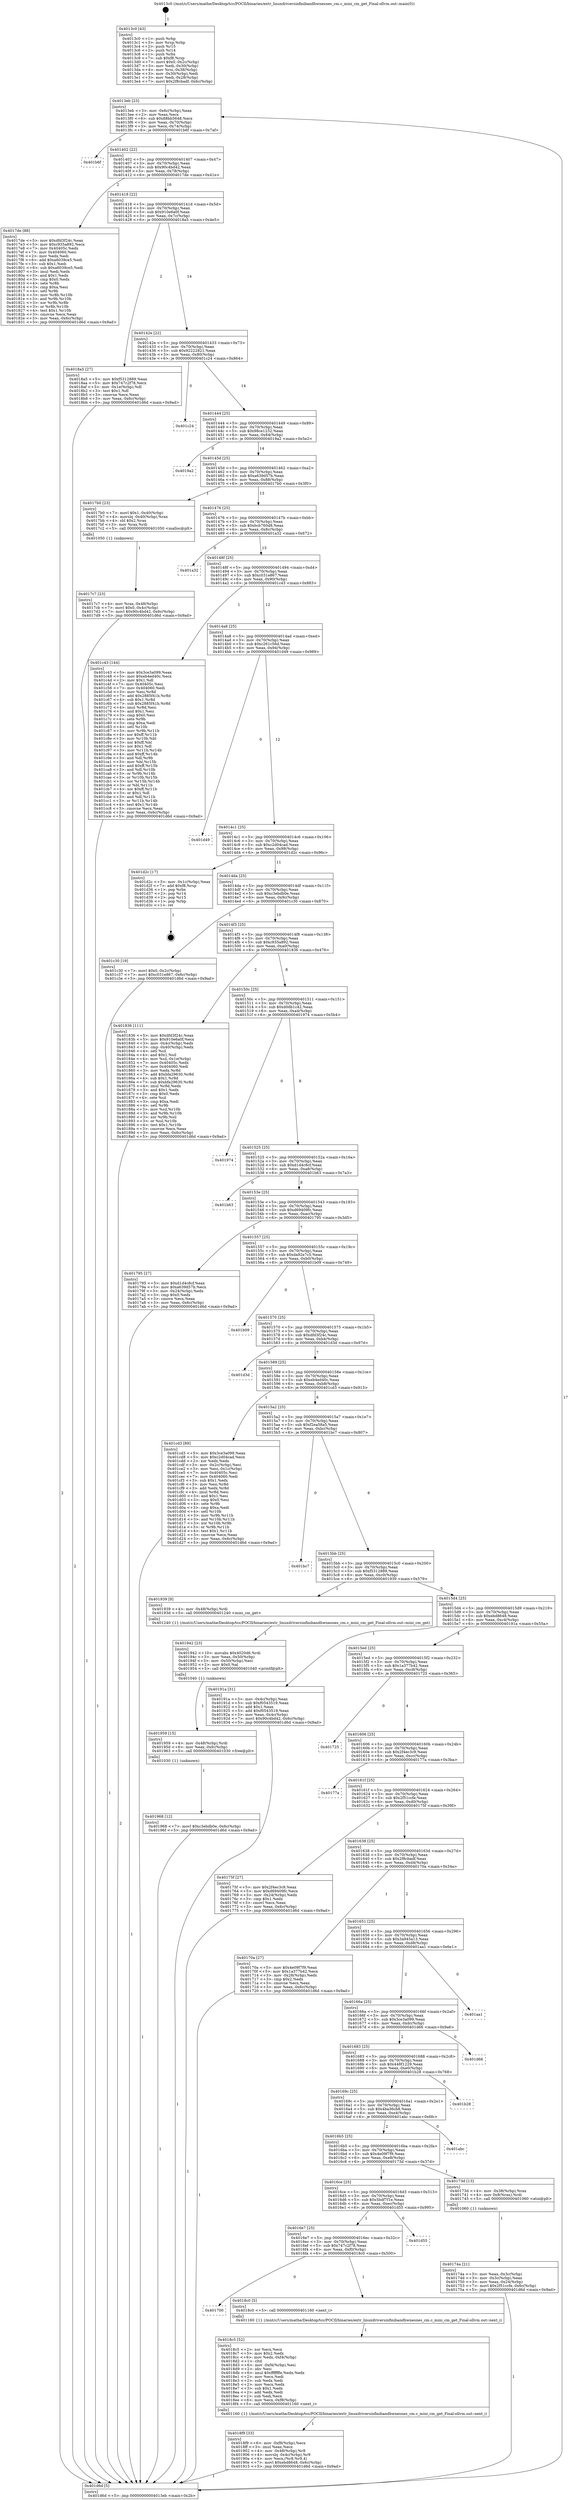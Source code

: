 digraph "0x4013c0" {
  label = "0x4013c0 (/mnt/c/Users/mathe/Desktop/tcc/POCII/binaries/extr_linuxdriversinfinibandhwnesnes_cm.c_mini_cm_get_Final-ollvm.out::main(0))"
  labelloc = "t"
  node[shape=record]

  Entry [label="",width=0.3,height=0.3,shape=circle,fillcolor=black,style=filled]
  "0x4013eb" [label="{
     0x4013eb [23]\l
     | [instrs]\l
     &nbsp;&nbsp;0x4013eb \<+3\>: mov -0x6c(%rbp),%eax\l
     &nbsp;&nbsp;0x4013ee \<+2\>: mov %eax,%ecx\l
     &nbsp;&nbsp;0x4013f0 \<+6\>: sub $0x88bb5648,%ecx\l
     &nbsp;&nbsp;0x4013f6 \<+3\>: mov %eax,-0x70(%rbp)\l
     &nbsp;&nbsp;0x4013f9 \<+3\>: mov %ecx,-0x74(%rbp)\l
     &nbsp;&nbsp;0x4013fc \<+6\>: je 0000000000401b6f \<main+0x7af\>\l
  }"]
  "0x401b6f" [label="{
     0x401b6f\l
  }", style=dashed]
  "0x401402" [label="{
     0x401402 [22]\l
     | [instrs]\l
     &nbsp;&nbsp;0x401402 \<+5\>: jmp 0000000000401407 \<main+0x47\>\l
     &nbsp;&nbsp;0x401407 \<+3\>: mov -0x70(%rbp),%eax\l
     &nbsp;&nbsp;0x40140a \<+5\>: sub $0x90c4bd42,%eax\l
     &nbsp;&nbsp;0x40140f \<+3\>: mov %eax,-0x78(%rbp)\l
     &nbsp;&nbsp;0x401412 \<+6\>: je 00000000004017de \<main+0x41e\>\l
  }"]
  Exit [label="",width=0.3,height=0.3,shape=circle,fillcolor=black,style=filled,peripheries=2]
  "0x4017de" [label="{
     0x4017de [88]\l
     | [instrs]\l
     &nbsp;&nbsp;0x4017de \<+5\>: mov $0xdfd3f24c,%eax\l
     &nbsp;&nbsp;0x4017e3 \<+5\>: mov $0xc935a892,%ecx\l
     &nbsp;&nbsp;0x4017e8 \<+7\>: mov 0x40405c,%edx\l
     &nbsp;&nbsp;0x4017ef \<+7\>: mov 0x404060,%esi\l
     &nbsp;&nbsp;0x4017f6 \<+2\>: mov %edx,%edi\l
     &nbsp;&nbsp;0x4017f8 \<+6\>: add $0xa6039ce5,%edi\l
     &nbsp;&nbsp;0x4017fe \<+3\>: sub $0x1,%edi\l
     &nbsp;&nbsp;0x401801 \<+6\>: sub $0xa6039ce5,%edi\l
     &nbsp;&nbsp;0x401807 \<+3\>: imul %edi,%edx\l
     &nbsp;&nbsp;0x40180a \<+3\>: and $0x1,%edx\l
     &nbsp;&nbsp;0x40180d \<+3\>: cmp $0x0,%edx\l
     &nbsp;&nbsp;0x401810 \<+4\>: sete %r8b\l
     &nbsp;&nbsp;0x401814 \<+3\>: cmp $0xa,%esi\l
     &nbsp;&nbsp;0x401817 \<+4\>: setl %r9b\l
     &nbsp;&nbsp;0x40181b \<+3\>: mov %r8b,%r10b\l
     &nbsp;&nbsp;0x40181e \<+3\>: and %r9b,%r10b\l
     &nbsp;&nbsp;0x401821 \<+3\>: xor %r9b,%r8b\l
     &nbsp;&nbsp;0x401824 \<+3\>: or %r8b,%r10b\l
     &nbsp;&nbsp;0x401827 \<+4\>: test $0x1,%r10b\l
     &nbsp;&nbsp;0x40182b \<+3\>: cmovne %ecx,%eax\l
     &nbsp;&nbsp;0x40182e \<+3\>: mov %eax,-0x6c(%rbp)\l
     &nbsp;&nbsp;0x401831 \<+5\>: jmp 0000000000401d6d \<main+0x9ad\>\l
  }"]
  "0x401418" [label="{
     0x401418 [22]\l
     | [instrs]\l
     &nbsp;&nbsp;0x401418 \<+5\>: jmp 000000000040141d \<main+0x5d\>\l
     &nbsp;&nbsp;0x40141d \<+3\>: mov -0x70(%rbp),%eax\l
     &nbsp;&nbsp;0x401420 \<+5\>: sub $0x910e6a0f,%eax\l
     &nbsp;&nbsp;0x401425 \<+3\>: mov %eax,-0x7c(%rbp)\l
     &nbsp;&nbsp;0x401428 \<+6\>: je 00000000004018a5 \<main+0x4e5\>\l
  }"]
  "0x401968" [label="{
     0x401968 [12]\l
     | [instrs]\l
     &nbsp;&nbsp;0x401968 \<+7\>: movl $0xc3ebdb0e,-0x6c(%rbp)\l
     &nbsp;&nbsp;0x40196f \<+5\>: jmp 0000000000401d6d \<main+0x9ad\>\l
  }"]
  "0x4018a5" [label="{
     0x4018a5 [27]\l
     | [instrs]\l
     &nbsp;&nbsp;0x4018a5 \<+5\>: mov $0xf5312889,%eax\l
     &nbsp;&nbsp;0x4018aa \<+5\>: mov $0x747c2f78,%ecx\l
     &nbsp;&nbsp;0x4018af \<+3\>: mov -0x1e(%rbp),%dl\l
     &nbsp;&nbsp;0x4018b2 \<+3\>: test $0x1,%dl\l
     &nbsp;&nbsp;0x4018b5 \<+3\>: cmovne %ecx,%eax\l
     &nbsp;&nbsp;0x4018b8 \<+3\>: mov %eax,-0x6c(%rbp)\l
     &nbsp;&nbsp;0x4018bb \<+5\>: jmp 0000000000401d6d \<main+0x9ad\>\l
  }"]
  "0x40142e" [label="{
     0x40142e [22]\l
     | [instrs]\l
     &nbsp;&nbsp;0x40142e \<+5\>: jmp 0000000000401433 \<main+0x73\>\l
     &nbsp;&nbsp;0x401433 \<+3\>: mov -0x70(%rbp),%eax\l
     &nbsp;&nbsp;0x401436 \<+5\>: sub $0x92222821,%eax\l
     &nbsp;&nbsp;0x40143b \<+3\>: mov %eax,-0x80(%rbp)\l
     &nbsp;&nbsp;0x40143e \<+6\>: je 0000000000401c24 \<main+0x864\>\l
  }"]
  "0x401959" [label="{
     0x401959 [15]\l
     | [instrs]\l
     &nbsp;&nbsp;0x401959 \<+4\>: mov -0x48(%rbp),%rdi\l
     &nbsp;&nbsp;0x40195d \<+6\>: mov %eax,-0xfc(%rbp)\l
     &nbsp;&nbsp;0x401963 \<+5\>: call 0000000000401030 \<free@plt\>\l
     | [calls]\l
     &nbsp;&nbsp;0x401030 \{1\} (unknown)\l
  }"]
  "0x401c24" [label="{
     0x401c24\l
  }", style=dashed]
  "0x401444" [label="{
     0x401444 [25]\l
     | [instrs]\l
     &nbsp;&nbsp;0x401444 \<+5\>: jmp 0000000000401449 \<main+0x89\>\l
     &nbsp;&nbsp;0x401449 \<+3\>: mov -0x70(%rbp),%eax\l
     &nbsp;&nbsp;0x40144c \<+5\>: sub $0x98ce1232,%eax\l
     &nbsp;&nbsp;0x401451 \<+6\>: mov %eax,-0x84(%rbp)\l
     &nbsp;&nbsp;0x401457 \<+6\>: je 00000000004019a2 \<main+0x5e2\>\l
  }"]
  "0x401942" [label="{
     0x401942 [23]\l
     | [instrs]\l
     &nbsp;&nbsp;0x401942 \<+10\>: movabs $0x4020d6,%rdi\l
     &nbsp;&nbsp;0x40194c \<+3\>: mov %eax,-0x50(%rbp)\l
     &nbsp;&nbsp;0x40194f \<+3\>: mov -0x50(%rbp),%esi\l
     &nbsp;&nbsp;0x401952 \<+2\>: mov $0x0,%al\l
     &nbsp;&nbsp;0x401954 \<+5\>: call 0000000000401040 \<printf@plt\>\l
     | [calls]\l
     &nbsp;&nbsp;0x401040 \{1\} (unknown)\l
  }"]
  "0x4019a2" [label="{
     0x4019a2\l
  }", style=dashed]
  "0x40145d" [label="{
     0x40145d [25]\l
     | [instrs]\l
     &nbsp;&nbsp;0x40145d \<+5\>: jmp 0000000000401462 \<main+0xa2\>\l
     &nbsp;&nbsp;0x401462 \<+3\>: mov -0x70(%rbp),%eax\l
     &nbsp;&nbsp;0x401465 \<+5\>: sub $0xa639d57b,%eax\l
     &nbsp;&nbsp;0x40146a \<+6\>: mov %eax,-0x88(%rbp)\l
     &nbsp;&nbsp;0x401470 \<+6\>: je 00000000004017b0 \<main+0x3f0\>\l
  }"]
  "0x4018f9" [label="{
     0x4018f9 [33]\l
     | [instrs]\l
     &nbsp;&nbsp;0x4018f9 \<+6\>: mov -0xf8(%rbp),%ecx\l
     &nbsp;&nbsp;0x4018ff \<+3\>: imul %eax,%ecx\l
     &nbsp;&nbsp;0x401902 \<+4\>: mov -0x48(%rbp),%r8\l
     &nbsp;&nbsp;0x401906 \<+4\>: movslq -0x4c(%rbp),%r9\l
     &nbsp;&nbsp;0x40190a \<+4\>: mov %ecx,(%r8,%r9,4)\l
     &nbsp;&nbsp;0x40190e \<+7\>: movl $0xebd8648,-0x6c(%rbp)\l
     &nbsp;&nbsp;0x401915 \<+5\>: jmp 0000000000401d6d \<main+0x9ad\>\l
  }"]
  "0x4017b0" [label="{
     0x4017b0 [23]\l
     | [instrs]\l
     &nbsp;&nbsp;0x4017b0 \<+7\>: movl $0x1,-0x40(%rbp)\l
     &nbsp;&nbsp;0x4017b7 \<+4\>: movslq -0x40(%rbp),%rax\l
     &nbsp;&nbsp;0x4017bb \<+4\>: shl $0x2,%rax\l
     &nbsp;&nbsp;0x4017bf \<+3\>: mov %rax,%rdi\l
     &nbsp;&nbsp;0x4017c2 \<+5\>: call 0000000000401050 \<malloc@plt\>\l
     | [calls]\l
     &nbsp;&nbsp;0x401050 \{1\} (unknown)\l
  }"]
  "0x401476" [label="{
     0x401476 [25]\l
     | [instrs]\l
     &nbsp;&nbsp;0x401476 \<+5\>: jmp 000000000040147b \<main+0xbb\>\l
     &nbsp;&nbsp;0x40147b \<+3\>: mov -0x70(%rbp),%eax\l
     &nbsp;&nbsp;0x40147e \<+5\>: sub $0xbcb760d8,%eax\l
     &nbsp;&nbsp;0x401483 \<+6\>: mov %eax,-0x8c(%rbp)\l
     &nbsp;&nbsp;0x401489 \<+6\>: je 0000000000401a32 \<main+0x672\>\l
  }"]
  "0x4018c5" [label="{
     0x4018c5 [52]\l
     | [instrs]\l
     &nbsp;&nbsp;0x4018c5 \<+2\>: xor %ecx,%ecx\l
     &nbsp;&nbsp;0x4018c7 \<+5\>: mov $0x2,%edx\l
     &nbsp;&nbsp;0x4018cc \<+6\>: mov %edx,-0xf4(%rbp)\l
     &nbsp;&nbsp;0x4018d2 \<+1\>: cltd\l
     &nbsp;&nbsp;0x4018d3 \<+6\>: mov -0xf4(%rbp),%esi\l
     &nbsp;&nbsp;0x4018d9 \<+2\>: idiv %esi\l
     &nbsp;&nbsp;0x4018db \<+6\>: imul $0xfffffffe,%edx,%edx\l
     &nbsp;&nbsp;0x4018e1 \<+2\>: mov %ecx,%edi\l
     &nbsp;&nbsp;0x4018e3 \<+2\>: sub %edx,%edi\l
     &nbsp;&nbsp;0x4018e5 \<+2\>: mov %ecx,%edx\l
     &nbsp;&nbsp;0x4018e7 \<+3\>: sub $0x1,%edx\l
     &nbsp;&nbsp;0x4018ea \<+2\>: add %edx,%edi\l
     &nbsp;&nbsp;0x4018ec \<+2\>: sub %edi,%ecx\l
     &nbsp;&nbsp;0x4018ee \<+6\>: mov %ecx,-0xf8(%rbp)\l
     &nbsp;&nbsp;0x4018f4 \<+5\>: call 0000000000401160 \<next_i\>\l
     | [calls]\l
     &nbsp;&nbsp;0x401160 \{1\} (/mnt/c/Users/mathe/Desktop/tcc/POCII/binaries/extr_linuxdriversinfinibandhwnesnes_cm.c_mini_cm_get_Final-ollvm.out::next_i)\l
  }"]
  "0x401a32" [label="{
     0x401a32\l
  }", style=dashed]
  "0x40148f" [label="{
     0x40148f [25]\l
     | [instrs]\l
     &nbsp;&nbsp;0x40148f \<+5\>: jmp 0000000000401494 \<main+0xd4\>\l
     &nbsp;&nbsp;0x401494 \<+3\>: mov -0x70(%rbp),%eax\l
     &nbsp;&nbsp;0x401497 \<+5\>: sub $0xc031e867,%eax\l
     &nbsp;&nbsp;0x40149c \<+6\>: mov %eax,-0x90(%rbp)\l
     &nbsp;&nbsp;0x4014a2 \<+6\>: je 0000000000401c43 \<main+0x883\>\l
  }"]
  "0x401700" [label="{
     0x401700\l
  }", style=dashed]
  "0x401c43" [label="{
     0x401c43 [144]\l
     | [instrs]\l
     &nbsp;&nbsp;0x401c43 \<+5\>: mov $0x3ce3a099,%eax\l
     &nbsp;&nbsp;0x401c48 \<+5\>: mov $0xeb4ed40c,%ecx\l
     &nbsp;&nbsp;0x401c4d \<+2\>: mov $0x1,%dl\l
     &nbsp;&nbsp;0x401c4f \<+7\>: mov 0x40405c,%esi\l
     &nbsp;&nbsp;0x401c56 \<+7\>: mov 0x404060,%edi\l
     &nbsp;&nbsp;0x401c5d \<+3\>: mov %esi,%r8d\l
     &nbsp;&nbsp;0x401c60 \<+7\>: add $0x2885f41b,%r8d\l
     &nbsp;&nbsp;0x401c67 \<+4\>: sub $0x1,%r8d\l
     &nbsp;&nbsp;0x401c6b \<+7\>: sub $0x2885f41b,%r8d\l
     &nbsp;&nbsp;0x401c72 \<+4\>: imul %r8d,%esi\l
     &nbsp;&nbsp;0x401c76 \<+3\>: and $0x1,%esi\l
     &nbsp;&nbsp;0x401c79 \<+3\>: cmp $0x0,%esi\l
     &nbsp;&nbsp;0x401c7c \<+4\>: sete %r9b\l
     &nbsp;&nbsp;0x401c80 \<+3\>: cmp $0xa,%edi\l
     &nbsp;&nbsp;0x401c83 \<+4\>: setl %r10b\l
     &nbsp;&nbsp;0x401c87 \<+3\>: mov %r9b,%r11b\l
     &nbsp;&nbsp;0x401c8a \<+4\>: xor $0xff,%r11b\l
     &nbsp;&nbsp;0x401c8e \<+3\>: mov %r10b,%bl\l
     &nbsp;&nbsp;0x401c91 \<+3\>: xor $0xff,%bl\l
     &nbsp;&nbsp;0x401c94 \<+3\>: xor $0x1,%dl\l
     &nbsp;&nbsp;0x401c97 \<+3\>: mov %r11b,%r14b\l
     &nbsp;&nbsp;0x401c9a \<+4\>: and $0xff,%r14b\l
     &nbsp;&nbsp;0x401c9e \<+3\>: and %dl,%r9b\l
     &nbsp;&nbsp;0x401ca1 \<+3\>: mov %bl,%r15b\l
     &nbsp;&nbsp;0x401ca4 \<+4\>: and $0xff,%r15b\l
     &nbsp;&nbsp;0x401ca8 \<+3\>: and %dl,%r10b\l
     &nbsp;&nbsp;0x401cab \<+3\>: or %r9b,%r14b\l
     &nbsp;&nbsp;0x401cae \<+3\>: or %r10b,%r15b\l
     &nbsp;&nbsp;0x401cb1 \<+3\>: xor %r15b,%r14b\l
     &nbsp;&nbsp;0x401cb4 \<+3\>: or %bl,%r11b\l
     &nbsp;&nbsp;0x401cb7 \<+4\>: xor $0xff,%r11b\l
     &nbsp;&nbsp;0x401cbb \<+3\>: or $0x1,%dl\l
     &nbsp;&nbsp;0x401cbe \<+3\>: and %dl,%r11b\l
     &nbsp;&nbsp;0x401cc1 \<+3\>: or %r11b,%r14b\l
     &nbsp;&nbsp;0x401cc4 \<+4\>: test $0x1,%r14b\l
     &nbsp;&nbsp;0x401cc8 \<+3\>: cmovne %ecx,%eax\l
     &nbsp;&nbsp;0x401ccb \<+3\>: mov %eax,-0x6c(%rbp)\l
     &nbsp;&nbsp;0x401cce \<+5\>: jmp 0000000000401d6d \<main+0x9ad\>\l
  }"]
  "0x4014a8" [label="{
     0x4014a8 [25]\l
     | [instrs]\l
     &nbsp;&nbsp;0x4014a8 \<+5\>: jmp 00000000004014ad \<main+0xed\>\l
     &nbsp;&nbsp;0x4014ad \<+3\>: mov -0x70(%rbp),%eax\l
     &nbsp;&nbsp;0x4014b0 \<+5\>: sub $0xc261c56d,%eax\l
     &nbsp;&nbsp;0x4014b5 \<+6\>: mov %eax,-0x94(%rbp)\l
     &nbsp;&nbsp;0x4014bb \<+6\>: je 0000000000401d49 \<main+0x989\>\l
  }"]
  "0x4018c0" [label="{
     0x4018c0 [5]\l
     | [instrs]\l
     &nbsp;&nbsp;0x4018c0 \<+5\>: call 0000000000401160 \<next_i\>\l
     | [calls]\l
     &nbsp;&nbsp;0x401160 \{1\} (/mnt/c/Users/mathe/Desktop/tcc/POCII/binaries/extr_linuxdriversinfinibandhwnesnes_cm.c_mini_cm_get_Final-ollvm.out::next_i)\l
  }"]
  "0x401d49" [label="{
     0x401d49\l
  }", style=dashed]
  "0x4014c1" [label="{
     0x4014c1 [25]\l
     | [instrs]\l
     &nbsp;&nbsp;0x4014c1 \<+5\>: jmp 00000000004014c6 \<main+0x106\>\l
     &nbsp;&nbsp;0x4014c6 \<+3\>: mov -0x70(%rbp),%eax\l
     &nbsp;&nbsp;0x4014c9 \<+5\>: sub $0xc2d04cad,%eax\l
     &nbsp;&nbsp;0x4014ce \<+6\>: mov %eax,-0x98(%rbp)\l
     &nbsp;&nbsp;0x4014d4 \<+6\>: je 0000000000401d2c \<main+0x96c\>\l
  }"]
  "0x4016e7" [label="{
     0x4016e7 [25]\l
     | [instrs]\l
     &nbsp;&nbsp;0x4016e7 \<+5\>: jmp 00000000004016ec \<main+0x32c\>\l
     &nbsp;&nbsp;0x4016ec \<+3\>: mov -0x70(%rbp),%eax\l
     &nbsp;&nbsp;0x4016ef \<+5\>: sub $0x747c2f78,%eax\l
     &nbsp;&nbsp;0x4016f4 \<+6\>: mov %eax,-0xf0(%rbp)\l
     &nbsp;&nbsp;0x4016fa \<+6\>: je 00000000004018c0 \<main+0x500\>\l
  }"]
  "0x401d2c" [label="{
     0x401d2c [17]\l
     | [instrs]\l
     &nbsp;&nbsp;0x401d2c \<+3\>: mov -0x1c(%rbp),%eax\l
     &nbsp;&nbsp;0x401d2f \<+7\>: add $0xf8,%rsp\l
     &nbsp;&nbsp;0x401d36 \<+1\>: pop %rbx\l
     &nbsp;&nbsp;0x401d37 \<+2\>: pop %r14\l
     &nbsp;&nbsp;0x401d39 \<+2\>: pop %r15\l
     &nbsp;&nbsp;0x401d3b \<+1\>: pop %rbp\l
     &nbsp;&nbsp;0x401d3c \<+1\>: ret\l
  }"]
  "0x4014da" [label="{
     0x4014da [25]\l
     | [instrs]\l
     &nbsp;&nbsp;0x4014da \<+5\>: jmp 00000000004014df \<main+0x11f\>\l
     &nbsp;&nbsp;0x4014df \<+3\>: mov -0x70(%rbp),%eax\l
     &nbsp;&nbsp;0x4014e2 \<+5\>: sub $0xc3ebdb0e,%eax\l
     &nbsp;&nbsp;0x4014e7 \<+6\>: mov %eax,-0x9c(%rbp)\l
     &nbsp;&nbsp;0x4014ed \<+6\>: je 0000000000401c30 \<main+0x870\>\l
  }"]
  "0x401d55" [label="{
     0x401d55\l
  }", style=dashed]
  "0x401c30" [label="{
     0x401c30 [19]\l
     | [instrs]\l
     &nbsp;&nbsp;0x401c30 \<+7\>: movl $0x0,-0x2c(%rbp)\l
     &nbsp;&nbsp;0x401c37 \<+7\>: movl $0xc031e867,-0x6c(%rbp)\l
     &nbsp;&nbsp;0x401c3e \<+5\>: jmp 0000000000401d6d \<main+0x9ad\>\l
  }"]
  "0x4014f3" [label="{
     0x4014f3 [25]\l
     | [instrs]\l
     &nbsp;&nbsp;0x4014f3 \<+5\>: jmp 00000000004014f8 \<main+0x138\>\l
     &nbsp;&nbsp;0x4014f8 \<+3\>: mov -0x70(%rbp),%eax\l
     &nbsp;&nbsp;0x4014fb \<+5\>: sub $0xc935a892,%eax\l
     &nbsp;&nbsp;0x401500 \<+6\>: mov %eax,-0xa0(%rbp)\l
     &nbsp;&nbsp;0x401506 \<+6\>: je 0000000000401836 \<main+0x476\>\l
  }"]
  "0x4017c7" [label="{
     0x4017c7 [23]\l
     | [instrs]\l
     &nbsp;&nbsp;0x4017c7 \<+4\>: mov %rax,-0x48(%rbp)\l
     &nbsp;&nbsp;0x4017cb \<+7\>: movl $0x0,-0x4c(%rbp)\l
     &nbsp;&nbsp;0x4017d2 \<+7\>: movl $0x90c4bd42,-0x6c(%rbp)\l
     &nbsp;&nbsp;0x4017d9 \<+5\>: jmp 0000000000401d6d \<main+0x9ad\>\l
  }"]
  "0x401836" [label="{
     0x401836 [111]\l
     | [instrs]\l
     &nbsp;&nbsp;0x401836 \<+5\>: mov $0xdfd3f24c,%eax\l
     &nbsp;&nbsp;0x40183b \<+5\>: mov $0x910e6a0f,%ecx\l
     &nbsp;&nbsp;0x401840 \<+3\>: mov -0x4c(%rbp),%edx\l
     &nbsp;&nbsp;0x401843 \<+3\>: cmp -0x40(%rbp),%edx\l
     &nbsp;&nbsp;0x401846 \<+4\>: setl %sil\l
     &nbsp;&nbsp;0x40184a \<+4\>: and $0x1,%sil\l
     &nbsp;&nbsp;0x40184e \<+4\>: mov %sil,-0x1e(%rbp)\l
     &nbsp;&nbsp;0x401852 \<+7\>: mov 0x40405c,%edx\l
     &nbsp;&nbsp;0x401859 \<+7\>: mov 0x404060,%edi\l
     &nbsp;&nbsp;0x401860 \<+3\>: mov %edx,%r8d\l
     &nbsp;&nbsp;0x401863 \<+7\>: add $0xbfa29630,%r8d\l
     &nbsp;&nbsp;0x40186a \<+4\>: sub $0x1,%r8d\l
     &nbsp;&nbsp;0x40186e \<+7\>: sub $0xbfa29630,%r8d\l
     &nbsp;&nbsp;0x401875 \<+4\>: imul %r8d,%edx\l
     &nbsp;&nbsp;0x401879 \<+3\>: and $0x1,%edx\l
     &nbsp;&nbsp;0x40187c \<+3\>: cmp $0x0,%edx\l
     &nbsp;&nbsp;0x40187f \<+4\>: sete %sil\l
     &nbsp;&nbsp;0x401883 \<+3\>: cmp $0xa,%edi\l
     &nbsp;&nbsp;0x401886 \<+4\>: setl %r9b\l
     &nbsp;&nbsp;0x40188a \<+3\>: mov %sil,%r10b\l
     &nbsp;&nbsp;0x40188d \<+3\>: and %r9b,%r10b\l
     &nbsp;&nbsp;0x401890 \<+3\>: xor %r9b,%sil\l
     &nbsp;&nbsp;0x401893 \<+3\>: or %sil,%r10b\l
     &nbsp;&nbsp;0x401896 \<+4\>: test $0x1,%r10b\l
     &nbsp;&nbsp;0x40189a \<+3\>: cmovne %ecx,%eax\l
     &nbsp;&nbsp;0x40189d \<+3\>: mov %eax,-0x6c(%rbp)\l
     &nbsp;&nbsp;0x4018a0 \<+5\>: jmp 0000000000401d6d \<main+0x9ad\>\l
  }"]
  "0x40150c" [label="{
     0x40150c [25]\l
     | [instrs]\l
     &nbsp;&nbsp;0x40150c \<+5\>: jmp 0000000000401511 \<main+0x151\>\l
     &nbsp;&nbsp;0x401511 \<+3\>: mov -0x70(%rbp),%eax\l
     &nbsp;&nbsp;0x401514 \<+5\>: sub $0xd0db1c42,%eax\l
     &nbsp;&nbsp;0x401519 \<+6\>: mov %eax,-0xa4(%rbp)\l
     &nbsp;&nbsp;0x40151f \<+6\>: je 0000000000401974 \<main+0x5b4\>\l
  }"]
  "0x40174a" [label="{
     0x40174a [21]\l
     | [instrs]\l
     &nbsp;&nbsp;0x40174a \<+3\>: mov %eax,-0x3c(%rbp)\l
     &nbsp;&nbsp;0x40174d \<+3\>: mov -0x3c(%rbp),%eax\l
     &nbsp;&nbsp;0x401750 \<+3\>: mov %eax,-0x24(%rbp)\l
     &nbsp;&nbsp;0x401753 \<+7\>: movl $0x2f51ccfe,-0x6c(%rbp)\l
     &nbsp;&nbsp;0x40175a \<+5\>: jmp 0000000000401d6d \<main+0x9ad\>\l
  }"]
  "0x401974" [label="{
     0x401974\l
  }", style=dashed]
  "0x401525" [label="{
     0x401525 [25]\l
     | [instrs]\l
     &nbsp;&nbsp;0x401525 \<+5\>: jmp 000000000040152a \<main+0x16a\>\l
     &nbsp;&nbsp;0x40152a \<+3\>: mov -0x70(%rbp),%eax\l
     &nbsp;&nbsp;0x40152d \<+5\>: sub $0xd1d4c8cf,%eax\l
     &nbsp;&nbsp;0x401532 \<+6\>: mov %eax,-0xa8(%rbp)\l
     &nbsp;&nbsp;0x401538 \<+6\>: je 0000000000401b63 \<main+0x7a3\>\l
  }"]
  "0x4016ce" [label="{
     0x4016ce [25]\l
     | [instrs]\l
     &nbsp;&nbsp;0x4016ce \<+5\>: jmp 00000000004016d3 \<main+0x313\>\l
     &nbsp;&nbsp;0x4016d3 \<+3\>: mov -0x70(%rbp),%eax\l
     &nbsp;&nbsp;0x4016d6 \<+5\>: sub $0x5bdf7f1e,%eax\l
     &nbsp;&nbsp;0x4016db \<+6\>: mov %eax,-0xec(%rbp)\l
     &nbsp;&nbsp;0x4016e1 \<+6\>: je 0000000000401d55 \<main+0x995\>\l
  }"]
  "0x401b63" [label="{
     0x401b63\l
  }", style=dashed]
  "0x40153e" [label="{
     0x40153e [25]\l
     | [instrs]\l
     &nbsp;&nbsp;0x40153e \<+5\>: jmp 0000000000401543 \<main+0x183\>\l
     &nbsp;&nbsp;0x401543 \<+3\>: mov -0x70(%rbp),%eax\l
     &nbsp;&nbsp;0x401546 \<+5\>: sub $0xd69409fc,%eax\l
     &nbsp;&nbsp;0x40154b \<+6\>: mov %eax,-0xac(%rbp)\l
     &nbsp;&nbsp;0x401551 \<+6\>: je 0000000000401795 \<main+0x3d5\>\l
  }"]
  "0x40173d" [label="{
     0x40173d [13]\l
     | [instrs]\l
     &nbsp;&nbsp;0x40173d \<+4\>: mov -0x38(%rbp),%rax\l
     &nbsp;&nbsp;0x401741 \<+4\>: mov 0x8(%rax),%rdi\l
     &nbsp;&nbsp;0x401745 \<+5\>: call 0000000000401060 \<atoi@plt\>\l
     | [calls]\l
     &nbsp;&nbsp;0x401060 \{1\} (unknown)\l
  }"]
  "0x401795" [label="{
     0x401795 [27]\l
     | [instrs]\l
     &nbsp;&nbsp;0x401795 \<+5\>: mov $0xd1d4c8cf,%eax\l
     &nbsp;&nbsp;0x40179a \<+5\>: mov $0xa639d57b,%ecx\l
     &nbsp;&nbsp;0x40179f \<+3\>: mov -0x24(%rbp),%edx\l
     &nbsp;&nbsp;0x4017a2 \<+3\>: cmp $0x0,%edx\l
     &nbsp;&nbsp;0x4017a5 \<+3\>: cmove %ecx,%eax\l
     &nbsp;&nbsp;0x4017a8 \<+3\>: mov %eax,-0x6c(%rbp)\l
     &nbsp;&nbsp;0x4017ab \<+5\>: jmp 0000000000401d6d \<main+0x9ad\>\l
  }"]
  "0x401557" [label="{
     0x401557 [25]\l
     | [instrs]\l
     &nbsp;&nbsp;0x401557 \<+5\>: jmp 000000000040155c \<main+0x19c\>\l
     &nbsp;&nbsp;0x40155c \<+3\>: mov -0x70(%rbp),%eax\l
     &nbsp;&nbsp;0x40155f \<+5\>: sub $0xda92e7c5,%eax\l
     &nbsp;&nbsp;0x401564 \<+6\>: mov %eax,-0xb0(%rbp)\l
     &nbsp;&nbsp;0x40156a \<+6\>: je 0000000000401b09 \<main+0x749\>\l
  }"]
  "0x4016b5" [label="{
     0x4016b5 [25]\l
     | [instrs]\l
     &nbsp;&nbsp;0x4016b5 \<+5\>: jmp 00000000004016ba \<main+0x2fa\>\l
     &nbsp;&nbsp;0x4016ba \<+3\>: mov -0x70(%rbp),%eax\l
     &nbsp;&nbsp;0x4016bd \<+5\>: sub $0x4e09f7f9,%eax\l
     &nbsp;&nbsp;0x4016c2 \<+6\>: mov %eax,-0xe8(%rbp)\l
     &nbsp;&nbsp;0x4016c8 \<+6\>: je 000000000040173d \<main+0x37d\>\l
  }"]
  "0x401b09" [label="{
     0x401b09\l
  }", style=dashed]
  "0x401570" [label="{
     0x401570 [25]\l
     | [instrs]\l
     &nbsp;&nbsp;0x401570 \<+5\>: jmp 0000000000401575 \<main+0x1b5\>\l
     &nbsp;&nbsp;0x401575 \<+3\>: mov -0x70(%rbp),%eax\l
     &nbsp;&nbsp;0x401578 \<+5\>: sub $0xdfd3f24c,%eax\l
     &nbsp;&nbsp;0x40157d \<+6\>: mov %eax,-0xb4(%rbp)\l
     &nbsp;&nbsp;0x401583 \<+6\>: je 0000000000401d3d \<main+0x97d\>\l
  }"]
  "0x401abc" [label="{
     0x401abc\l
  }", style=dashed]
  "0x401d3d" [label="{
     0x401d3d\l
  }", style=dashed]
  "0x401589" [label="{
     0x401589 [25]\l
     | [instrs]\l
     &nbsp;&nbsp;0x401589 \<+5\>: jmp 000000000040158e \<main+0x1ce\>\l
     &nbsp;&nbsp;0x40158e \<+3\>: mov -0x70(%rbp),%eax\l
     &nbsp;&nbsp;0x401591 \<+5\>: sub $0xeb4ed40c,%eax\l
     &nbsp;&nbsp;0x401596 \<+6\>: mov %eax,-0xb8(%rbp)\l
     &nbsp;&nbsp;0x40159c \<+6\>: je 0000000000401cd3 \<main+0x913\>\l
  }"]
  "0x40169c" [label="{
     0x40169c [25]\l
     | [instrs]\l
     &nbsp;&nbsp;0x40169c \<+5\>: jmp 00000000004016a1 \<main+0x2e1\>\l
     &nbsp;&nbsp;0x4016a1 \<+3\>: mov -0x70(%rbp),%eax\l
     &nbsp;&nbsp;0x4016a4 \<+5\>: sub $0x4ba36cb8,%eax\l
     &nbsp;&nbsp;0x4016a9 \<+6\>: mov %eax,-0xe4(%rbp)\l
     &nbsp;&nbsp;0x4016af \<+6\>: je 0000000000401abc \<main+0x6fc\>\l
  }"]
  "0x401cd3" [label="{
     0x401cd3 [89]\l
     | [instrs]\l
     &nbsp;&nbsp;0x401cd3 \<+5\>: mov $0x3ce3a099,%eax\l
     &nbsp;&nbsp;0x401cd8 \<+5\>: mov $0xc2d04cad,%ecx\l
     &nbsp;&nbsp;0x401cdd \<+2\>: xor %edx,%edx\l
     &nbsp;&nbsp;0x401cdf \<+3\>: mov -0x2c(%rbp),%esi\l
     &nbsp;&nbsp;0x401ce2 \<+3\>: mov %esi,-0x1c(%rbp)\l
     &nbsp;&nbsp;0x401ce5 \<+7\>: mov 0x40405c,%esi\l
     &nbsp;&nbsp;0x401cec \<+7\>: mov 0x404060,%edi\l
     &nbsp;&nbsp;0x401cf3 \<+3\>: sub $0x1,%edx\l
     &nbsp;&nbsp;0x401cf6 \<+3\>: mov %esi,%r8d\l
     &nbsp;&nbsp;0x401cf9 \<+3\>: add %edx,%r8d\l
     &nbsp;&nbsp;0x401cfc \<+4\>: imul %r8d,%esi\l
     &nbsp;&nbsp;0x401d00 \<+3\>: and $0x1,%esi\l
     &nbsp;&nbsp;0x401d03 \<+3\>: cmp $0x0,%esi\l
     &nbsp;&nbsp;0x401d06 \<+4\>: sete %r9b\l
     &nbsp;&nbsp;0x401d0a \<+3\>: cmp $0xa,%edi\l
     &nbsp;&nbsp;0x401d0d \<+4\>: setl %r10b\l
     &nbsp;&nbsp;0x401d11 \<+3\>: mov %r9b,%r11b\l
     &nbsp;&nbsp;0x401d14 \<+3\>: and %r10b,%r11b\l
     &nbsp;&nbsp;0x401d17 \<+3\>: xor %r10b,%r9b\l
     &nbsp;&nbsp;0x401d1a \<+3\>: or %r9b,%r11b\l
     &nbsp;&nbsp;0x401d1d \<+4\>: test $0x1,%r11b\l
     &nbsp;&nbsp;0x401d21 \<+3\>: cmovne %ecx,%eax\l
     &nbsp;&nbsp;0x401d24 \<+3\>: mov %eax,-0x6c(%rbp)\l
     &nbsp;&nbsp;0x401d27 \<+5\>: jmp 0000000000401d6d \<main+0x9ad\>\l
  }"]
  "0x4015a2" [label="{
     0x4015a2 [25]\l
     | [instrs]\l
     &nbsp;&nbsp;0x4015a2 \<+5\>: jmp 00000000004015a7 \<main+0x1e7\>\l
     &nbsp;&nbsp;0x4015a7 \<+3\>: mov -0x70(%rbp),%eax\l
     &nbsp;&nbsp;0x4015aa \<+5\>: sub $0xf2ea58a5,%eax\l
     &nbsp;&nbsp;0x4015af \<+6\>: mov %eax,-0xbc(%rbp)\l
     &nbsp;&nbsp;0x4015b5 \<+6\>: je 0000000000401bc7 \<main+0x807\>\l
  }"]
  "0x401b28" [label="{
     0x401b28\l
  }", style=dashed]
  "0x401bc7" [label="{
     0x401bc7\l
  }", style=dashed]
  "0x4015bb" [label="{
     0x4015bb [25]\l
     | [instrs]\l
     &nbsp;&nbsp;0x4015bb \<+5\>: jmp 00000000004015c0 \<main+0x200\>\l
     &nbsp;&nbsp;0x4015c0 \<+3\>: mov -0x70(%rbp),%eax\l
     &nbsp;&nbsp;0x4015c3 \<+5\>: sub $0xf5312889,%eax\l
     &nbsp;&nbsp;0x4015c8 \<+6\>: mov %eax,-0xc0(%rbp)\l
     &nbsp;&nbsp;0x4015ce \<+6\>: je 0000000000401939 \<main+0x579\>\l
  }"]
  "0x401683" [label="{
     0x401683 [25]\l
     | [instrs]\l
     &nbsp;&nbsp;0x401683 \<+5\>: jmp 0000000000401688 \<main+0x2c8\>\l
     &nbsp;&nbsp;0x401688 \<+3\>: mov -0x70(%rbp),%eax\l
     &nbsp;&nbsp;0x40168b \<+5\>: sub $0x448f1229,%eax\l
     &nbsp;&nbsp;0x401690 \<+6\>: mov %eax,-0xe0(%rbp)\l
     &nbsp;&nbsp;0x401696 \<+6\>: je 0000000000401b28 \<main+0x768\>\l
  }"]
  "0x401939" [label="{
     0x401939 [9]\l
     | [instrs]\l
     &nbsp;&nbsp;0x401939 \<+4\>: mov -0x48(%rbp),%rdi\l
     &nbsp;&nbsp;0x40193d \<+5\>: call 0000000000401240 \<mini_cm_get\>\l
     | [calls]\l
     &nbsp;&nbsp;0x401240 \{1\} (/mnt/c/Users/mathe/Desktop/tcc/POCII/binaries/extr_linuxdriversinfinibandhwnesnes_cm.c_mini_cm_get_Final-ollvm.out::mini_cm_get)\l
  }"]
  "0x4015d4" [label="{
     0x4015d4 [25]\l
     | [instrs]\l
     &nbsp;&nbsp;0x4015d4 \<+5\>: jmp 00000000004015d9 \<main+0x219\>\l
     &nbsp;&nbsp;0x4015d9 \<+3\>: mov -0x70(%rbp),%eax\l
     &nbsp;&nbsp;0x4015dc \<+5\>: sub $0xebd8648,%eax\l
     &nbsp;&nbsp;0x4015e1 \<+6\>: mov %eax,-0xc4(%rbp)\l
     &nbsp;&nbsp;0x4015e7 \<+6\>: je 000000000040191a \<main+0x55a\>\l
  }"]
  "0x401d66" [label="{
     0x401d66\l
  }", style=dashed]
  "0x40191a" [label="{
     0x40191a [31]\l
     | [instrs]\l
     &nbsp;&nbsp;0x40191a \<+3\>: mov -0x4c(%rbp),%eax\l
     &nbsp;&nbsp;0x40191d \<+5\>: sub $0xf0543519,%eax\l
     &nbsp;&nbsp;0x401922 \<+3\>: add $0x1,%eax\l
     &nbsp;&nbsp;0x401925 \<+5\>: add $0xf0543519,%eax\l
     &nbsp;&nbsp;0x40192a \<+3\>: mov %eax,-0x4c(%rbp)\l
     &nbsp;&nbsp;0x40192d \<+7\>: movl $0x90c4bd42,-0x6c(%rbp)\l
     &nbsp;&nbsp;0x401934 \<+5\>: jmp 0000000000401d6d \<main+0x9ad\>\l
  }"]
  "0x4015ed" [label="{
     0x4015ed [25]\l
     | [instrs]\l
     &nbsp;&nbsp;0x4015ed \<+5\>: jmp 00000000004015f2 \<main+0x232\>\l
     &nbsp;&nbsp;0x4015f2 \<+3\>: mov -0x70(%rbp),%eax\l
     &nbsp;&nbsp;0x4015f5 \<+5\>: sub $0x1a377b42,%eax\l
     &nbsp;&nbsp;0x4015fa \<+6\>: mov %eax,-0xc8(%rbp)\l
     &nbsp;&nbsp;0x401600 \<+6\>: je 0000000000401725 \<main+0x365\>\l
  }"]
  "0x40166a" [label="{
     0x40166a [25]\l
     | [instrs]\l
     &nbsp;&nbsp;0x40166a \<+5\>: jmp 000000000040166f \<main+0x2af\>\l
     &nbsp;&nbsp;0x40166f \<+3\>: mov -0x70(%rbp),%eax\l
     &nbsp;&nbsp;0x401672 \<+5\>: sub $0x3ce3a099,%eax\l
     &nbsp;&nbsp;0x401677 \<+6\>: mov %eax,-0xdc(%rbp)\l
     &nbsp;&nbsp;0x40167d \<+6\>: je 0000000000401d66 \<main+0x9a6\>\l
  }"]
  "0x401725" [label="{
     0x401725\l
  }", style=dashed]
  "0x401606" [label="{
     0x401606 [25]\l
     | [instrs]\l
     &nbsp;&nbsp;0x401606 \<+5\>: jmp 000000000040160b \<main+0x24b\>\l
     &nbsp;&nbsp;0x40160b \<+3\>: mov -0x70(%rbp),%eax\l
     &nbsp;&nbsp;0x40160e \<+5\>: sub $0x2f4ec3c9,%eax\l
     &nbsp;&nbsp;0x401613 \<+6\>: mov %eax,-0xcc(%rbp)\l
     &nbsp;&nbsp;0x401619 \<+6\>: je 000000000040177a \<main+0x3ba\>\l
  }"]
  "0x401aa1" [label="{
     0x401aa1\l
  }", style=dashed]
  "0x40177a" [label="{
     0x40177a\l
  }", style=dashed]
  "0x40161f" [label="{
     0x40161f [25]\l
     | [instrs]\l
     &nbsp;&nbsp;0x40161f \<+5\>: jmp 0000000000401624 \<main+0x264\>\l
     &nbsp;&nbsp;0x401624 \<+3\>: mov -0x70(%rbp),%eax\l
     &nbsp;&nbsp;0x401627 \<+5\>: sub $0x2f51ccfe,%eax\l
     &nbsp;&nbsp;0x40162c \<+6\>: mov %eax,-0xd0(%rbp)\l
     &nbsp;&nbsp;0x401632 \<+6\>: je 000000000040175f \<main+0x39f\>\l
  }"]
  "0x4013c0" [label="{
     0x4013c0 [43]\l
     | [instrs]\l
     &nbsp;&nbsp;0x4013c0 \<+1\>: push %rbp\l
     &nbsp;&nbsp;0x4013c1 \<+3\>: mov %rsp,%rbp\l
     &nbsp;&nbsp;0x4013c4 \<+2\>: push %r15\l
     &nbsp;&nbsp;0x4013c6 \<+2\>: push %r14\l
     &nbsp;&nbsp;0x4013c8 \<+1\>: push %rbx\l
     &nbsp;&nbsp;0x4013c9 \<+7\>: sub $0xf8,%rsp\l
     &nbsp;&nbsp;0x4013d0 \<+7\>: movl $0x0,-0x2c(%rbp)\l
     &nbsp;&nbsp;0x4013d7 \<+3\>: mov %edi,-0x30(%rbp)\l
     &nbsp;&nbsp;0x4013da \<+4\>: mov %rsi,-0x38(%rbp)\l
     &nbsp;&nbsp;0x4013de \<+3\>: mov -0x30(%rbp),%edi\l
     &nbsp;&nbsp;0x4013e1 \<+3\>: mov %edi,-0x28(%rbp)\l
     &nbsp;&nbsp;0x4013e4 \<+7\>: movl $0x2f8cbadf,-0x6c(%rbp)\l
  }"]
  "0x40175f" [label="{
     0x40175f [27]\l
     | [instrs]\l
     &nbsp;&nbsp;0x40175f \<+5\>: mov $0x2f4ec3c9,%eax\l
     &nbsp;&nbsp;0x401764 \<+5\>: mov $0xd69409fc,%ecx\l
     &nbsp;&nbsp;0x401769 \<+3\>: mov -0x24(%rbp),%edx\l
     &nbsp;&nbsp;0x40176c \<+3\>: cmp $0x1,%edx\l
     &nbsp;&nbsp;0x40176f \<+3\>: cmovl %ecx,%eax\l
     &nbsp;&nbsp;0x401772 \<+3\>: mov %eax,-0x6c(%rbp)\l
     &nbsp;&nbsp;0x401775 \<+5\>: jmp 0000000000401d6d \<main+0x9ad\>\l
  }"]
  "0x401638" [label="{
     0x401638 [25]\l
     | [instrs]\l
     &nbsp;&nbsp;0x401638 \<+5\>: jmp 000000000040163d \<main+0x27d\>\l
     &nbsp;&nbsp;0x40163d \<+3\>: mov -0x70(%rbp),%eax\l
     &nbsp;&nbsp;0x401640 \<+5\>: sub $0x2f8cbadf,%eax\l
     &nbsp;&nbsp;0x401645 \<+6\>: mov %eax,-0xd4(%rbp)\l
     &nbsp;&nbsp;0x40164b \<+6\>: je 000000000040170a \<main+0x34a\>\l
  }"]
  "0x401d6d" [label="{
     0x401d6d [5]\l
     | [instrs]\l
     &nbsp;&nbsp;0x401d6d \<+5\>: jmp 00000000004013eb \<main+0x2b\>\l
  }"]
  "0x40170a" [label="{
     0x40170a [27]\l
     | [instrs]\l
     &nbsp;&nbsp;0x40170a \<+5\>: mov $0x4e09f7f9,%eax\l
     &nbsp;&nbsp;0x40170f \<+5\>: mov $0x1a377b42,%ecx\l
     &nbsp;&nbsp;0x401714 \<+3\>: mov -0x28(%rbp),%edx\l
     &nbsp;&nbsp;0x401717 \<+3\>: cmp $0x2,%edx\l
     &nbsp;&nbsp;0x40171a \<+3\>: cmovne %ecx,%eax\l
     &nbsp;&nbsp;0x40171d \<+3\>: mov %eax,-0x6c(%rbp)\l
     &nbsp;&nbsp;0x401720 \<+5\>: jmp 0000000000401d6d \<main+0x9ad\>\l
  }"]
  "0x401651" [label="{
     0x401651 [25]\l
     | [instrs]\l
     &nbsp;&nbsp;0x401651 \<+5\>: jmp 0000000000401656 \<main+0x296\>\l
     &nbsp;&nbsp;0x401656 \<+3\>: mov -0x70(%rbp),%eax\l
     &nbsp;&nbsp;0x401659 \<+5\>: sub $0x3a945a13,%eax\l
     &nbsp;&nbsp;0x40165e \<+6\>: mov %eax,-0xd8(%rbp)\l
     &nbsp;&nbsp;0x401664 \<+6\>: je 0000000000401aa1 \<main+0x6e1\>\l
  }"]
  Entry -> "0x4013c0" [label=" 1"]
  "0x4013eb" -> "0x401b6f" [label=" 0"]
  "0x4013eb" -> "0x401402" [label=" 18"]
  "0x401d2c" -> Exit [label=" 1"]
  "0x401402" -> "0x4017de" [label=" 2"]
  "0x401402" -> "0x401418" [label=" 16"]
  "0x401cd3" -> "0x401d6d" [label=" 1"]
  "0x401418" -> "0x4018a5" [label=" 2"]
  "0x401418" -> "0x40142e" [label=" 14"]
  "0x401c43" -> "0x401d6d" [label=" 1"]
  "0x40142e" -> "0x401c24" [label=" 0"]
  "0x40142e" -> "0x401444" [label=" 14"]
  "0x401c30" -> "0x401d6d" [label=" 1"]
  "0x401444" -> "0x4019a2" [label=" 0"]
  "0x401444" -> "0x40145d" [label=" 14"]
  "0x401968" -> "0x401d6d" [label=" 1"]
  "0x40145d" -> "0x4017b0" [label=" 1"]
  "0x40145d" -> "0x401476" [label=" 13"]
  "0x401959" -> "0x401968" [label=" 1"]
  "0x401476" -> "0x401a32" [label=" 0"]
  "0x401476" -> "0x40148f" [label=" 13"]
  "0x401942" -> "0x401959" [label=" 1"]
  "0x40148f" -> "0x401c43" [label=" 1"]
  "0x40148f" -> "0x4014a8" [label=" 12"]
  "0x401939" -> "0x401942" [label=" 1"]
  "0x4014a8" -> "0x401d49" [label=" 0"]
  "0x4014a8" -> "0x4014c1" [label=" 12"]
  "0x40191a" -> "0x401d6d" [label=" 1"]
  "0x4014c1" -> "0x401d2c" [label=" 1"]
  "0x4014c1" -> "0x4014da" [label=" 11"]
  "0x4018c5" -> "0x4018f9" [label=" 1"]
  "0x4014da" -> "0x401c30" [label=" 1"]
  "0x4014da" -> "0x4014f3" [label=" 10"]
  "0x4018c0" -> "0x4018c5" [label=" 1"]
  "0x4014f3" -> "0x401836" [label=" 2"]
  "0x4014f3" -> "0x40150c" [label=" 8"]
  "0x4016e7" -> "0x4018c0" [label=" 1"]
  "0x40150c" -> "0x401974" [label=" 0"]
  "0x40150c" -> "0x401525" [label=" 8"]
  "0x4018f9" -> "0x401d6d" [label=" 1"]
  "0x401525" -> "0x401b63" [label=" 0"]
  "0x401525" -> "0x40153e" [label=" 8"]
  "0x4016ce" -> "0x4016e7" [label=" 1"]
  "0x40153e" -> "0x401795" [label=" 1"]
  "0x40153e" -> "0x401557" [label=" 7"]
  "0x4016ce" -> "0x401d55" [label=" 0"]
  "0x401557" -> "0x401b09" [label=" 0"]
  "0x401557" -> "0x401570" [label=" 7"]
  "0x4018a5" -> "0x401d6d" [label=" 2"]
  "0x401570" -> "0x401d3d" [label=" 0"]
  "0x401570" -> "0x401589" [label=" 7"]
  "0x401836" -> "0x401d6d" [label=" 2"]
  "0x401589" -> "0x401cd3" [label=" 1"]
  "0x401589" -> "0x4015a2" [label=" 6"]
  "0x4017c7" -> "0x401d6d" [label=" 1"]
  "0x4015a2" -> "0x401bc7" [label=" 0"]
  "0x4015a2" -> "0x4015bb" [label=" 6"]
  "0x4017b0" -> "0x4017c7" [label=" 1"]
  "0x4015bb" -> "0x401939" [label=" 1"]
  "0x4015bb" -> "0x4015d4" [label=" 5"]
  "0x40175f" -> "0x401d6d" [label=" 1"]
  "0x4015d4" -> "0x40191a" [label=" 1"]
  "0x4015d4" -> "0x4015ed" [label=" 4"]
  "0x40174a" -> "0x401d6d" [label=" 1"]
  "0x4015ed" -> "0x401725" [label=" 0"]
  "0x4015ed" -> "0x401606" [label=" 4"]
  "0x4016b5" -> "0x4016ce" [label=" 1"]
  "0x401606" -> "0x40177a" [label=" 0"]
  "0x401606" -> "0x40161f" [label=" 4"]
  "0x4016b5" -> "0x40173d" [label=" 1"]
  "0x40161f" -> "0x40175f" [label=" 1"]
  "0x40161f" -> "0x401638" [label=" 3"]
  "0x40169c" -> "0x4016b5" [label=" 2"]
  "0x401638" -> "0x40170a" [label=" 1"]
  "0x401638" -> "0x401651" [label=" 2"]
  "0x40170a" -> "0x401d6d" [label=" 1"]
  "0x4013c0" -> "0x4013eb" [label=" 1"]
  "0x401d6d" -> "0x4013eb" [label=" 17"]
  "0x4016e7" -> "0x401700" [label=" 0"]
  "0x401651" -> "0x401aa1" [label=" 0"]
  "0x401651" -> "0x40166a" [label=" 2"]
  "0x40173d" -> "0x40174a" [label=" 1"]
  "0x40166a" -> "0x401d66" [label=" 0"]
  "0x40166a" -> "0x401683" [label=" 2"]
  "0x401795" -> "0x401d6d" [label=" 1"]
  "0x401683" -> "0x401b28" [label=" 0"]
  "0x401683" -> "0x40169c" [label=" 2"]
  "0x4017de" -> "0x401d6d" [label=" 2"]
  "0x40169c" -> "0x401abc" [label=" 0"]
}
